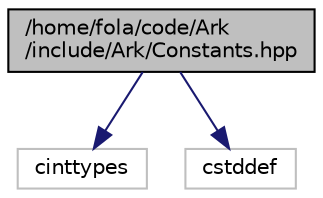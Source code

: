 digraph "/home/fola/code/Ark/include/Ark/Constants.hpp"
{
 // INTERACTIVE_SVG=YES
 // LATEX_PDF_SIZE
  edge [fontname="Helvetica",fontsize="10",labelfontname="Helvetica",labelfontsize="10"];
  node [fontname="Helvetica",fontsize="10",shape=record];
  Node1 [label="/home/fola/code/Ark\l/include/Ark/Constants.hpp",height=0.2,width=0.4,color="black", fillcolor="grey75", style="filled", fontcolor="black",tooltip="Constants used by ArkScript."];
  Node1 -> Node2 [color="midnightblue",fontsize="10",style="solid",fontname="Helvetica"];
  Node2 [label="cinttypes",height=0.2,width=0.4,color="grey75", fillcolor="white", style="filled",tooltip=" "];
  Node1 -> Node3 [color="midnightblue",fontsize="10",style="solid",fontname="Helvetica"];
  Node3 [label="cstddef",height=0.2,width=0.4,color="grey75", fillcolor="white", style="filled",tooltip=" "];
}

